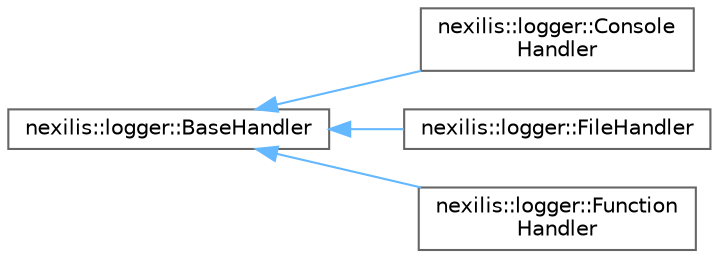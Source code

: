 digraph "Graphical Class Hierarchy"
{
 // LATEX_PDF_SIZE
  bgcolor="transparent";
  edge [fontname=Helvetica,fontsize=10,labelfontname=Helvetica,labelfontsize=10];
  node [fontname=Helvetica,fontsize=10,shape=box,height=0.2,width=0.4];
  rankdir="LR";
  Node0 [id="Node000000",label="nexilis::logger::BaseHandler",height=0.2,width=0.4,color="grey40", fillcolor="white", style="filled",URL="$d7/d82/classnexilis_1_1logger_1_1BaseHandler.html",tooltip=" "];
  Node0 -> Node1 [id="edge35_Node000000_Node000001",dir="back",color="steelblue1",style="solid",tooltip=" "];
  Node1 [id="Node000001",label="nexilis::logger::Console\lHandler",height=0.2,width=0.4,color="grey40", fillcolor="white", style="filled",URL="$de/d71/classnexilis_1_1logger_1_1ConsoleHandler.html",tooltip=" "];
  Node0 -> Node2 [id="edge36_Node000000_Node000002",dir="back",color="steelblue1",style="solid",tooltip=" "];
  Node2 [id="Node000002",label="nexilis::logger::FileHandler",height=0.2,width=0.4,color="grey40", fillcolor="white", style="filled",URL="$d5/db0/classnexilis_1_1logger_1_1FileHandler.html",tooltip=" "];
  Node0 -> Node3 [id="edge37_Node000000_Node000003",dir="back",color="steelblue1",style="solid",tooltip=" "];
  Node3 [id="Node000003",label="nexilis::logger::Function\lHandler",height=0.2,width=0.4,color="grey40", fillcolor="white", style="filled",URL="$d6/de0/classnexilis_1_1logger_1_1FunctionHandler.html",tooltip=" "];
}
